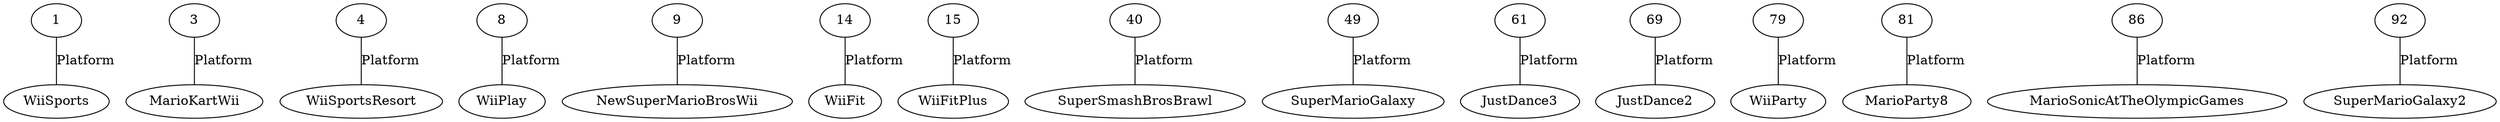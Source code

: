  
        graph "grafo" { 
        overlap = "scale"; 
        1 -- WiiSports [label=Platform]
3 -- MarioKartWii [label=Platform]
4 -- WiiSportsResort [label=Platform]
8 -- WiiPlay [label=Platform]
9 -- NewSuperMarioBrosWii [label=Platform]
14 -- WiiFit [label=Platform]
15 -- WiiFitPlus [label=Platform]
40 -- SuperSmashBrosBrawl [label=Platform]
49 -- SuperMarioGalaxy [label=Platform]
61 -- JustDance3 [label=Platform]
69 -- JustDance2 [label=Platform]
79 -- WiiParty [label=Platform]
81 -- MarioParty8 [label=Platform]
86 -- MarioSonicAtTheOlympicGames [label=Platform]
92 -- SuperMarioGalaxy2 [label=Platform]
}
